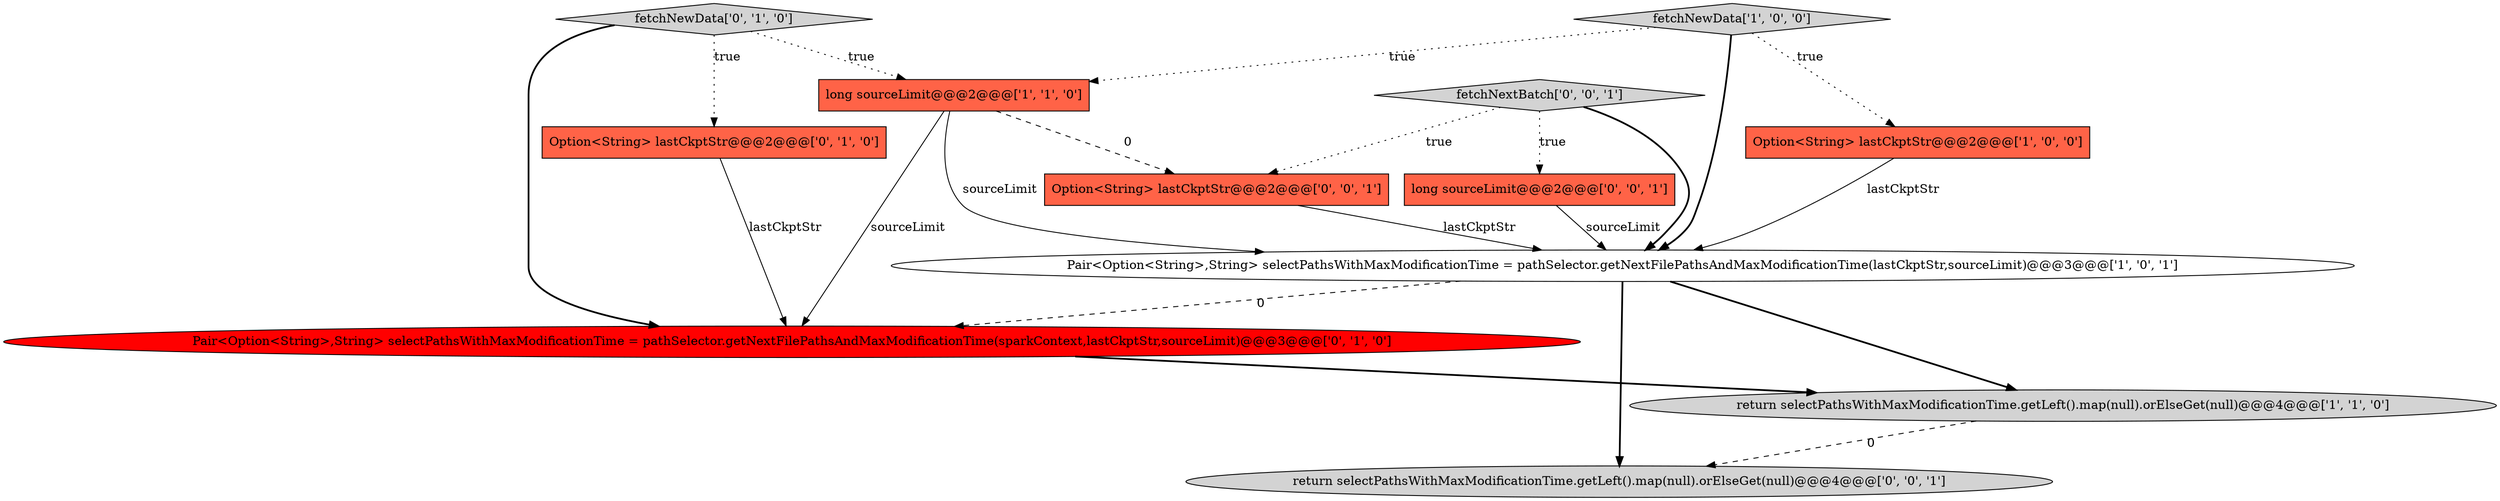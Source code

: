 digraph {
5 [style = filled, label = "fetchNewData['0', '1', '0']", fillcolor = lightgray, shape = diamond image = "AAA0AAABBB2BBB"];
1 [style = filled, label = "Pair<Option<String>,String> selectPathsWithMaxModificationTime = pathSelector.getNextFilePathsAndMaxModificationTime(lastCkptStr,sourceLimit)@@@3@@@['1', '0', '1']", fillcolor = white, shape = ellipse image = "AAA0AAABBB1BBB"];
3 [style = filled, label = "Option<String> lastCkptStr@@@2@@@['1', '0', '0']", fillcolor = tomato, shape = box image = "AAA0AAABBB1BBB"];
9 [style = filled, label = "Option<String> lastCkptStr@@@2@@@['0', '0', '1']", fillcolor = tomato, shape = box image = "AAA0AAABBB3BBB"];
6 [style = filled, label = "Option<String> lastCkptStr@@@2@@@['0', '1', '0']", fillcolor = tomato, shape = box image = "AAA0AAABBB2BBB"];
10 [style = filled, label = "return selectPathsWithMaxModificationTime.getLeft().map(null).orElseGet(null)@@@4@@@['0', '0', '1']", fillcolor = lightgray, shape = ellipse image = "AAA0AAABBB3BBB"];
4 [style = filled, label = "long sourceLimit@@@2@@@['1', '1', '0']", fillcolor = tomato, shape = box image = "AAA0AAABBB1BBB"];
8 [style = filled, label = "long sourceLimit@@@2@@@['0', '0', '1']", fillcolor = tomato, shape = box image = "AAA0AAABBB3BBB"];
2 [style = filled, label = "fetchNewData['1', '0', '0']", fillcolor = lightgray, shape = diamond image = "AAA0AAABBB1BBB"];
7 [style = filled, label = "Pair<Option<String>,String> selectPathsWithMaxModificationTime = pathSelector.getNextFilePathsAndMaxModificationTime(sparkContext,lastCkptStr,sourceLimit)@@@3@@@['0', '1', '0']", fillcolor = red, shape = ellipse image = "AAA1AAABBB2BBB"];
11 [style = filled, label = "fetchNextBatch['0', '0', '1']", fillcolor = lightgray, shape = diamond image = "AAA0AAABBB3BBB"];
0 [style = filled, label = "return selectPathsWithMaxModificationTime.getLeft().map(null).orElseGet(null)@@@4@@@['1', '1', '0']", fillcolor = lightgray, shape = ellipse image = "AAA0AAABBB1BBB"];
2->3 [style = dotted, label="true"];
11->1 [style = bold, label=""];
2->1 [style = bold, label=""];
4->1 [style = solid, label="sourceLimit"];
5->6 [style = dotted, label="true"];
11->9 [style = dotted, label="true"];
7->0 [style = bold, label=""];
1->0 [style = bold, label=""];
6->7 [style = solid, label="lastCkptStr"];
0->10 [style = dashed, label="0"];
5->4 [style = dotted, label="true"];
4->7 [style = solid, label="sourceLimit"];
9->1 [style = solid, label="lastCkptStr"];
8->1 [style = solid, label="sourceLimit"];
4->9 [style = dashed, label="0"];
2->4 [style = dotted, label="true"];
3->1 [style = solid, label="lastCkptStr"];
5->7 [style = bold, label=""];
11->8 [style = dotted, label="true"];
1->7 [style = dashed, label="0"];
1->10 [style = bold, label=""];
}
